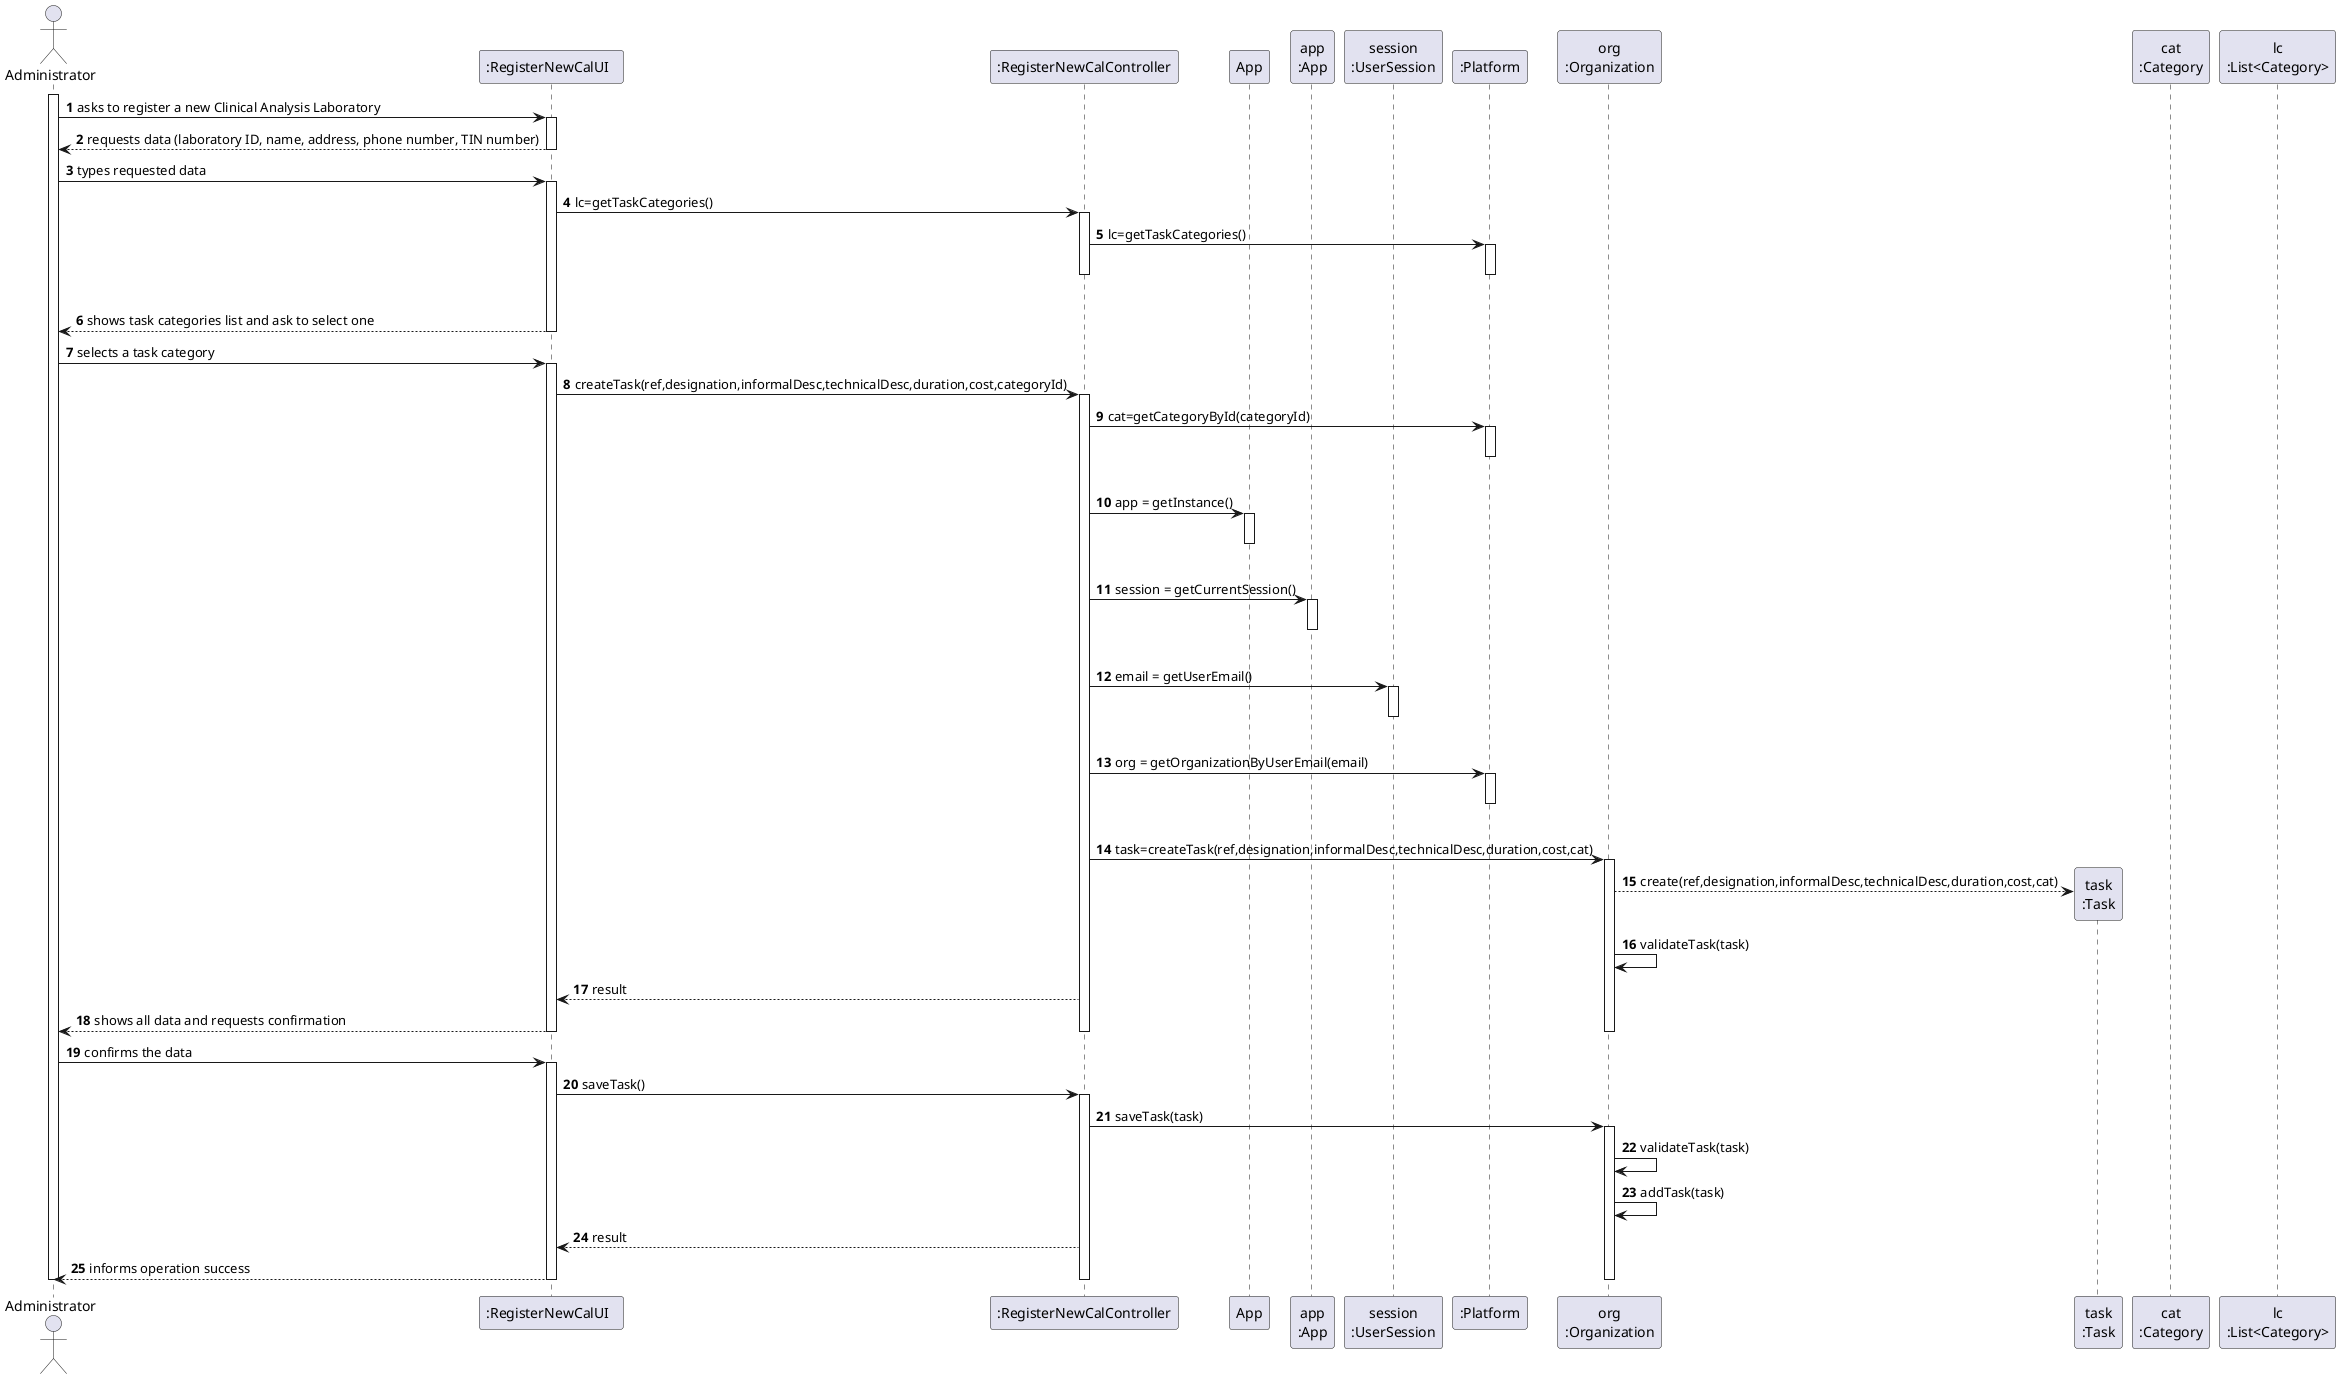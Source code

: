 @startuml
autonumber
'hide footbox
actor "Administrator" as ADM

participant ":RegisterNewCalUI  " as UI
participant ":RegisterNewCalController" as CTRL
participant "App" as _APP
participant "app\n:App" as APP
participant "session\n:UserSession" as SESSAO
participant ":Platform" as PLAT
participant "org\n:Organization" as ORG
participant "task\n:Task" as TAREFA
participant "cat\n:Category" as CAT
participant "lc\n:List<Category>" as LIST_CAT

activate ADM
ADM -> UI : asks to register a new Clinical Analysis Laboratory
activate UI
UI --> ADM : requests data (laboratory ID, name, address, phone number, TIN number)
deactivate UI

ADM -> UI : types requested data
activate UI

/'ESTOU AQUI'/

UI -> CTRL : lc=getTaskCategories()
activate CTRL

CTRL -> PLAT : lc=getTaskCategories()
activate PLAT
|||
deactivate PLAT
deactivate CTRL

UI --> ADM : shows task categories list and ask to select one
deactivate PLAT
deactivate UI

ADM -> UI : selects a task category
activate UI

UI -> CTRL : createTask(ref,designation,informalDesc,technicalDesc,duration,cost,categoryId)
activate CTRL

CTRL -> PLAT : cat=getCategoryById(categoryId)
activate PLAT
|||
deactivate PLAT

CTRL -> _APP: app = getInstance()
activate _APP
|||
deactivate _APP

CTRL -> APP: session = getCurrentSession()
activate APP
|||
deactivate APP

CTRL -> SESSAO: email = getUserEmail()
activate SESSAO
|||
deactivate SESSAO

CTRL -> PLAT: org = getOrganizationByUserEmail(email)
activate PLAT
|||
deactivate PLAT

CTRL -> ORG: task=createTask(ref,designation,informalDesc,technicalDesc,duration,cost,cat)
activate ORG

ORG --> TAREFA**: create(ref,designation,informalDesc,technicalDesc,duration,cost,cat)
ORG -> ORG: validateTask(task)

CTRL --> UI: result

UI --> ADM: shows all data and requests confirmation
deactivate ORG
deactivate PLAT
deactivate CTRL
deactivate UI

ADM -> UI : confirms the data
activate UI
UI -> CTRL : saveTask()
activate CTRL

CTRL -> ORG : saveTask(task)
activate ORG

ORG -> ORG: validateTask(task)
ORG -> ORG: addTask(task)

CTRL --> UI: result

UI --> ADM : informs operation success
deactivate ORG
deactivate CTRL
deactivate UI

deactivate ADM

@enduml
